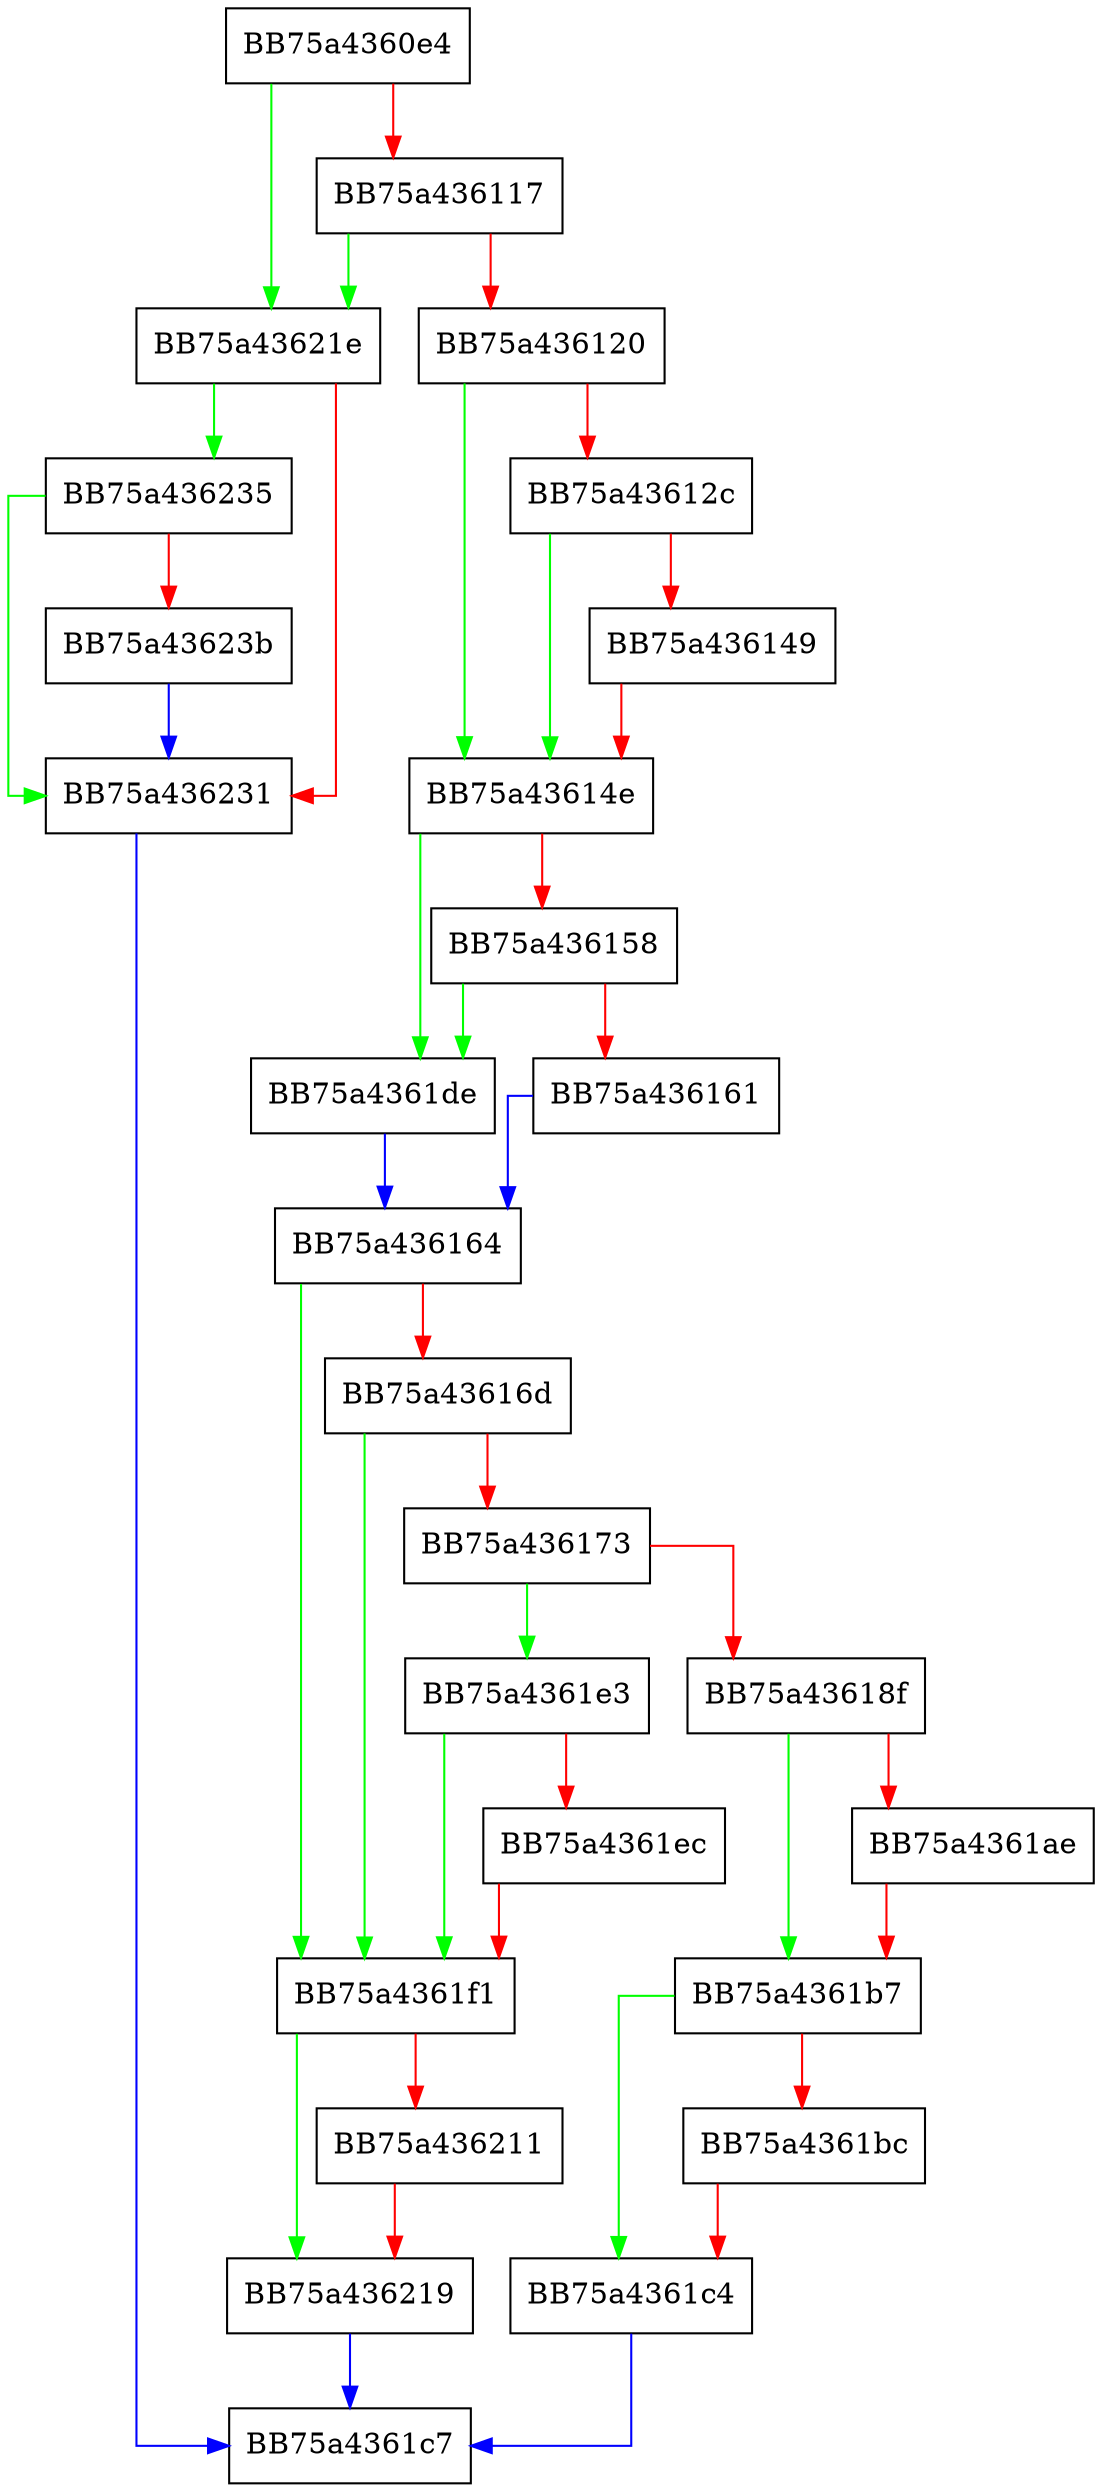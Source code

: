 digraph ExpandEnvStrings {
  node [shape="box"];
  graph [splines=ortho];
  BB75a4360e4 -> BB75a43621e [color="green"];
  BB75a4360e4 -> BB75a436117 [color="red"];
  BB75a436117 -> BB75a43621e [color="green"];
  BB75a436117 -> BB75a436120 [color="red"];
  BB75a436120 -> BB75a43614e [color="green"];
  BB75a436120 -> BB75a43612c [color="red"];
  BB75a43612c -> BB75a43614e [color="green"];
  BB75a43612c -> BB75a436149 [color="red"];
  BB75a436149 -> BB75a43614e [color="red"];
  BB75a43614e -> BB75a4361de [color="green"];
  BB75a43614e -> BB75a436158 [color="red"];
  BB75a436158 -> BB75a4361de [color="green"];
  BB75a436158 -> BB75a436161 [color="red"];
  BB75a436161 -> BB75a436164 [color="blue"];
  BB75a436164 -> BB75a4361f1 [color="green"];
  BB75a436164 -> BB75a43616d [color="red"];
  BB75a43616d -> BB75a4361f1 [color="green"];
  BB75a43616d -> BB75a436173 [color="red"];
  BB75a436173 -> BB75a4361e3 [color="green"];
  BB75a436173 -> BB75a43618f [color="red"];
  BB75a43618f -> BB75a4361b7 [color="green"];
  BB75a43618f -> BB75a4361ae [color="red"];
  BB75a4361ae -> BB75a4361b7 [color="red"];
  BB75a4361b7 -> BB75a4361c4 [color="green"];
  BB75a4361b7 -> BB75a4361bc [color="red"];
  BB75a4361bc -> BB75a4361c4 [color="red"];
  BB75a4361c4 -> BB75a4361c7 [color="blue"];
  BB75a4361de -> BB75a436164 [color="blue"];
  BB75a4361e3 -> BB75a4361f1 [color="green"];
  BB75a4361e3 -> BB75a4361ec [color="red"];
  BB75a4361ec -> BB75a4361f1 [color="red"];
  BB75a4361f1 -> BB75a436219 [color="green"];
  BB75a4361f1 -> BB75a436211 [color="red"];
  BB75a436211 -> BB75a436219 [color="red"];
  BB75a436219 -> BB75a4361c7 [color="blue"];
  BB75a43621e -> BB75a436235 [color="green"];
  BB75a43621e -> BB75a436231 [color="red"];
  BB75a436231 -> BB75a4361c7 [color="blue"];
  BB75a436235 -> BB75a436231 [color="green"];
  BB75a436235 -> BB75a43623b [color="red"];
  BB75a43623b -> BB75a436231 [color="blue"];
}